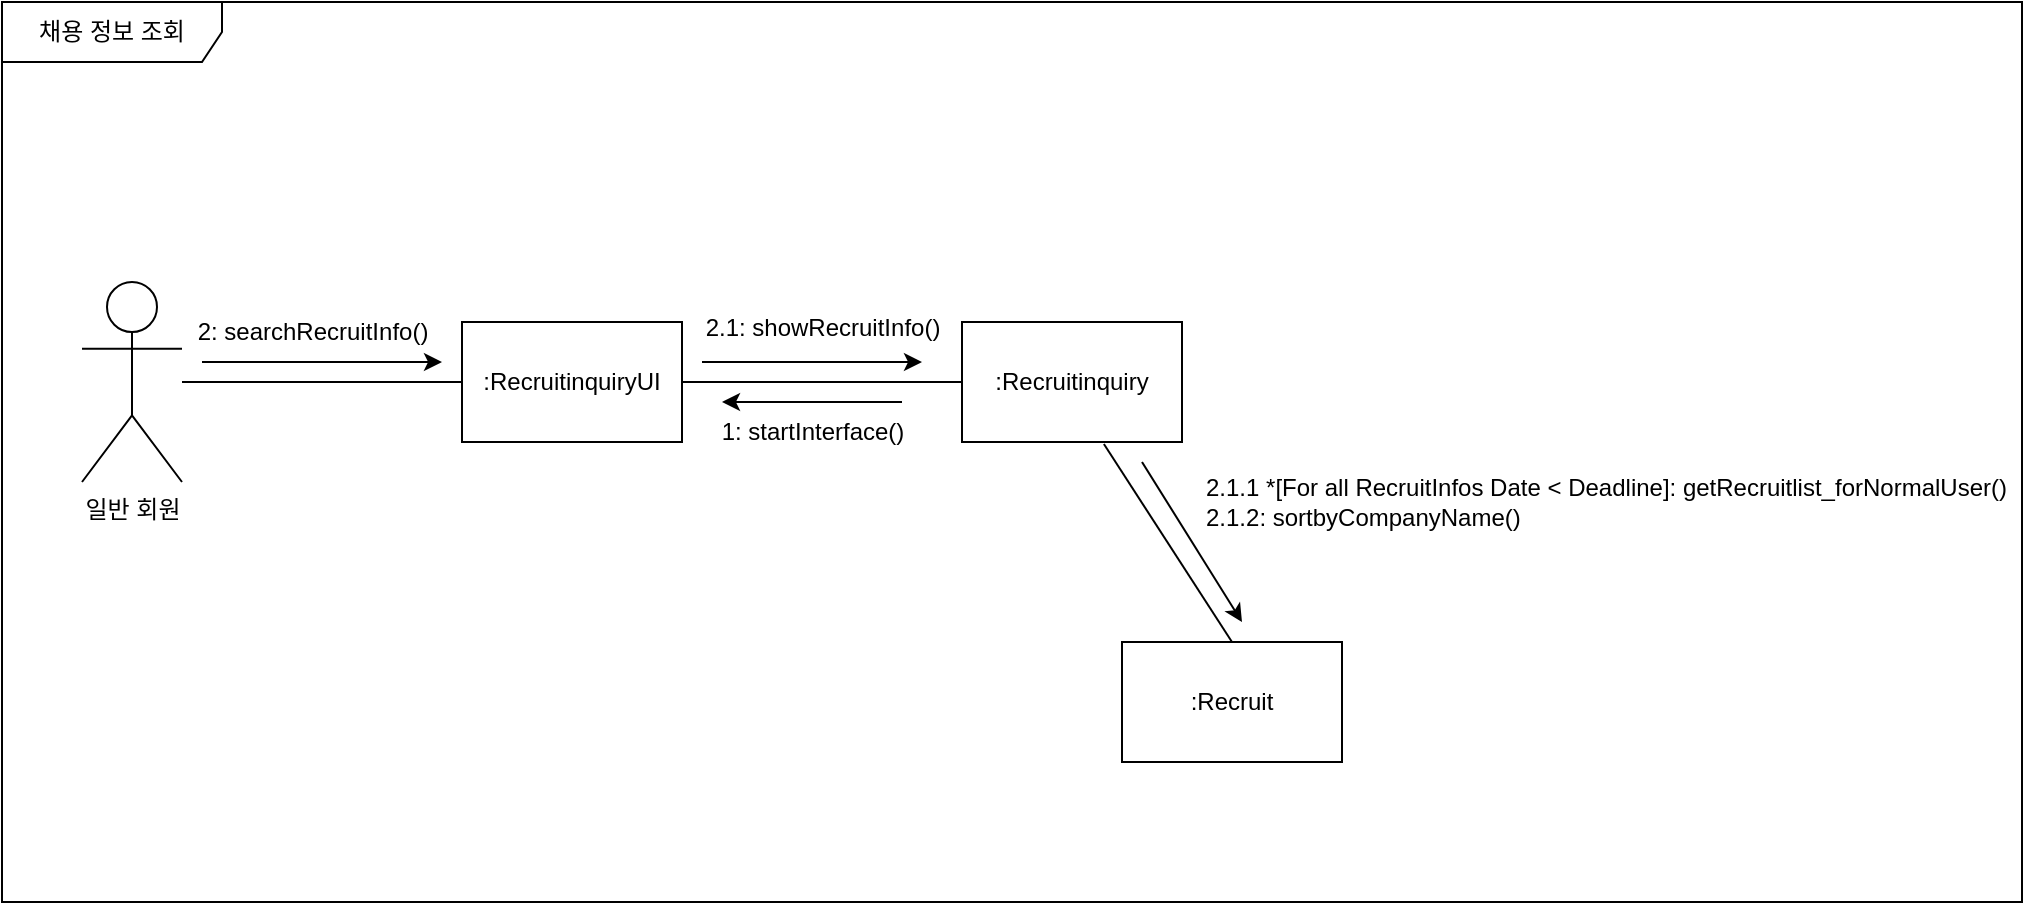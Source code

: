 <mxfile version="21.2.9" type="github">
  <diagram name="Page-1" id="2YBvvXClWsGukQMizWep">
    <mxGraphModel dx="1434" dy="756" grid="1" gridSize="10" guides="1" tooltips="1" connect="1" arrows="1" fold="1" page="1" pageScale="1" pageWidth="850" pageHeight="1100" math="0" shadow="0">
      <root>
        <mxCell id="0" />
        <mxCell id="1" parent="0" />
        <mxCell id="YSP_uSWVFn_qr2q9FEzM-15" value="" style="group" parent="1" vertex="1" connectable="0">
          <mxGeometry x="60" y="150" width="980" height="250" as="geometry" />
        </mxCell>
        <mxCell id="YSP_uSWVFn_qr2q9FEzM-1" value="일반 회원" style="shape=umlActor;verticalLabelPosition=bottom;verticalAlign=top;html=1;outlineConnect=0;" parent="YSP_uSWVFn_qr2q9FEzM-15" vertex="1">
          <mxGeometry y="10" width="50" height="100" as="geometry" />
        </mxCell>
        <mxCell id="YSP_uSWVFn_qr2q9FEzM-2" value=":Recruitinquiry" style="rounded=0;whiteSpace=wrap;html=1;" parent="YSP_uSWVFn_qr2q9FEzM-15" vertex="1">
          <mxGeometry x="440" y="30" width="110" height="60" as="geometry" />
        </mxCell>
        <mxCell id="YSP_uSWVFn_qr2q9FEzM-3" value=":RecruitinquiryUI" style="rounded=0;whiteSpace=wrap;html=1;" parent="YSP_uSWVFn_qr2q9FEzM-15" vertex="1">
          <mxGeometry x="190" y="30" width="110" height="60" as="geometry" />
        </mxCell>
        <mxCell id="YSP_uSWVFn_qr2q9FEzM-5" value=":Recruit" style="rounded=0;whiteSpace=wrap;html=1;" parent="YSP_uSWVFn_qr2q9FEzM-15" vertex="1">
          <mxGeometry x="520" y="190" width="110" height="60" as="geometry" />
        </mxCell>
        <mxCell id="YSP_uSWVFn_qr2q9FEzM-7" value="" style="endArrow=none;html=1;rounded=0;entryX=0;entryY=0.5;entryDx=0;entryDy=0;exitX=1;exitY=0.5;exitDx=0;exitDy=0;" parent="YSP_uSWVFn_qr2q9FEzM-15" source="YSP_uSWVFn_qr2q9FEzM-3" target="YSP_uSWVFn_qr2q9FEzM-2" edge="1">
          <mxGeometry width="50" height="50" relative="1" as="geometry">
            <mxPoint x="330" y="160" as="sourcePoint" />
            <mxPoint x="380" y="110" as="targetPoint" />
          </mxGeometry>
        </mxCell>
        <mxCell id="YSP_uSWVFn_qr2q9FEzM-12" value="" style="endArrow=none;html=1;rounded=0;entryX=0;entryY=0.5;entryDx=0;entryDy=0;" parent="YSP_uSWVFn_qr2q9FEzM-15" source="YSP_uSWVFn_qr2q9FEzM-1" target="YSP_uSWVFn_qr2q9FEzM-3" edge="1">
          <mxGeometry width="50" height="50" relative="1" as="geometry">
            <mxPoint x="330" y="160" as="sourcePoint" />
            <mxPoint x="380" y="110" as="targetPoint" />
          </mxGeometry>
        </mxCell>
        <mxCell id="YSP_uSWVFn_qr2q9FEzM-13" value="" style="endArrow=classic;html=1;rounded=0;" parent="YSP_uSWVFn_qr2q9FEzM-15" edge="1">
          <mxGeometry width="50" height="50" relative="1" as="geometry">
            <mxPoint x="60" y="50" as="sourcePoint" />
            <mxPoint x="180" y="50" as="targetPoint" />
          </mxGeometry>
        </mxCell>
        <mxCell id="YSP_uSWVFn_qr2q9FEzM-14" value="2: searchRecruitInfo()" style="text;html=1;align=center;verticalAlign=middle;resizable=0;points=[];autosize=1;strokeColor=none;fillColor=none;" parent="YSP_uSWVFn_qr2q9FEzM-15" vertex="1">
          <mxGeometry x="45" y="20" width="140" height="30" as="geometry" />
        </mxCell>
        <mxCell id="YSP_uSWVFn_qr2q9FEzM-10" value="" style="endArrow=classic;html=1;rounded=0;" parent="YSP_uSWVFn_qr2q9FEzM-15" edge="1">
          <mxGeometry width="50" height="50" relative="1" as="geometry">
            <mxPoint x="410" y="70" as="sourcePoint" />
            <mxPoint x="320" y="70" as="targetPoint" />
          </mxGeometry>
        </mxCell>
        <mxCell id="YSP_uSWVFn_qr2q9FEzM-11" value="1: startInterface()" style="text;html=1;align=center;verticalAlign=middle;resizable=0;points=[];autosize=1;strokeColor=none;fillColor=none;" parent="YSP_uSWVFn_qr2q9FEzM-15" vertex="1">
          <mxGeometry x="310" y="70" width="110" height="30" as="geometry" />
        </mxCell>
        <mxCell id="YSP_uSWVFn_qr2q9FEzM-18" value="" style="endArrow=none;html=1;rounded=0;exitX=0.5;exitY=0;exitDx=0;exitDy=0;exitPerimeter=0;entryX=0.645;entryY=1.017;entryDx=0;entryDy=0;entryPerimeter=0;" parent="YSP_uSWVFn_qr2q9FEzM-15" source="YSP_uSWVFn_qr2q9FEzM-5" target="YSP_uSWVFn_qr2q9FEzM-2" edge="1">
          <mxGeometry width="50" height="50" relative="1" as="geometry">
            <mxPoint x="340" y="160" as="sourcePoint" />
            <mxPoint x="390" y="110" as="targetPoint" />
          </mxGeometry>
        </mxCell>
        <mxCell id="YSP_uSWVFn_qr2q9FEzM-20" value="2.1.1 *[For all RecruitInfos Date &amp;lt; Deadline]:&amp;nbsp;getRecruitlist_forNormalUser()&lt;br&gt;2.1.2: sortbyCompanyName()" style="text;html=1;align=left;verticalAlign=middle;resizable=0;points=[];autosize=1;strokeColor=none;fillColor=none;" parent="YSP_uSWVFn_qr2q9FEzM-15" vertex="1">
          <mxGeometry x="560" y="100" width="420" height="40" as="geometry" />
        </mxCell>
        <mxCell id="YSP_uSWVFn_qr2q9FEzM-16" value="" style="endArrow=classic;html=1;rounded=0;" parent="1" edge="1">
          <mxGeometry width="50" height="50" relative="1" as="geometry">
            <mxPoint x="370" y="200" as="sourcePoint" />
            <mxPoint x="480" y="200" as="targetPoint" />
          </mxGeometry>
        </mxCell>
        <mxCell id="YSP_uSWVFn_qr2q9FEzM-17" value="2.1: showRecruitInfo()" style="text;html=1;align=center;verticalAlign=middle;resizable=0;points=[];autosize=1;strokeColor=none;fillColor=none;" parent="1" vertex="1">
          <mxGeometry x="360" y="168" width="140" height="30" as="geometry" />
        </mxCell>
        <mxCell id="YSP_uSWVFn_qr2q9FEzM-19" value="" style="endArrow=classic;html=1;rounded=0;" parent="1" edge="1">
          <mxGeometry width="50" height="50" relative="1" as="geometry">
            <mxPoint x="590" y="250" as="sourcePoint" />
            <mxPoint x="640" y="330" as="targetPoint" />
          </mxGeometry>
        </mxCell>
        <mxCell id="YSP_uSWVFn_qr2q9FEzM-21" value="채용 정보 조회" style="shape=umlFrame;whiteSpace=wrap;html=1;pointerEvents=0;width=110;height=30;" parent="1" vertex="1">
          <mxGeometry x="20" y="20" width="1010" height="450" as="geometry" />
        </mxCell>
      </root>
    </mxGraphModel>
  </diagram>
</mxfile>
